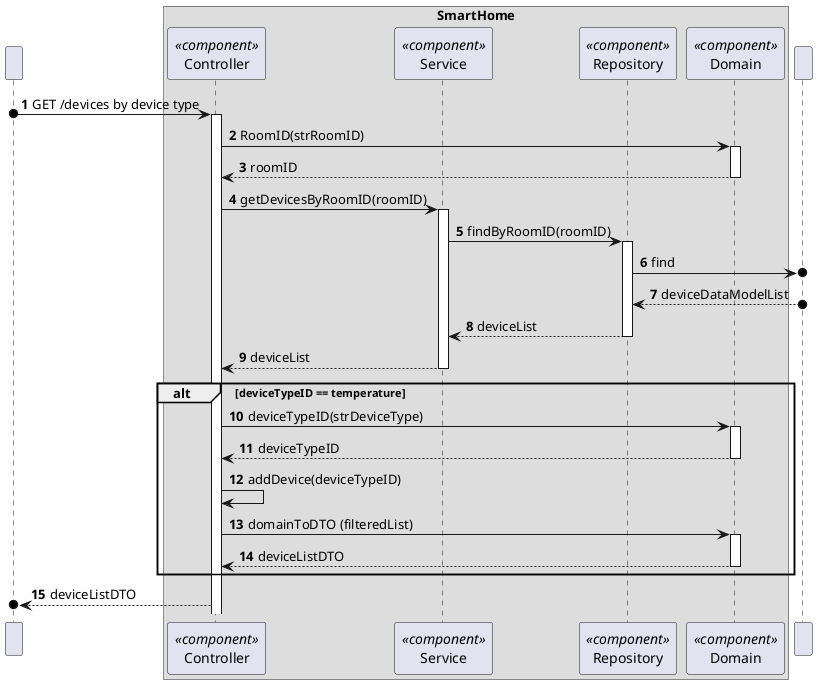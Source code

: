 @startuml
'https://plantuml.com/sequence-diagram
!pragma layout smetana

autonumber

participant " " as User

box "SmartHome"
    participant "Controller" as CTRL<<component>>
    participant "Service" as SV<<component>>
    participant "Repository" as REPO<<component>>
    participant "Domain" as DOM<<component>>
end box
    participant " " as BD

User o-> CTRL : GET /devices by device type

activate CTRL

CTRL -> DOM : RoomID(strRoomID)
activate DOM

DOM --> CTRL : roomID
deactivate DOM

CTRL -> SV: getDevicesByRoomID(roomID)
activate SV

SV -> REPO : findByRoomID(roomID)
activate REPO

REPO ->o BD : find


BD o--> REPO : deviceDataModelList

REPO --> SV : deviceList
deactivate REPO

SV --> CTRL : deviceList
deactivate REPO
deactivate SV



alt deviceTypeID == temperature
CTRL -> DOM : deviceTypeID(strDeviceType)
activate DOM

DOM --> CTRL : deviceTypeID
deactivate DOM

CTRL -> CTRL : addDevice(deviceTypeID)

CTRL -> DOM : domainToDTO (filteredList)
activate DOM

DOM --> CTRL : deviceListDTO
deactivate DOM

end

CTRL -->o User :deviceListDTO




@enduml